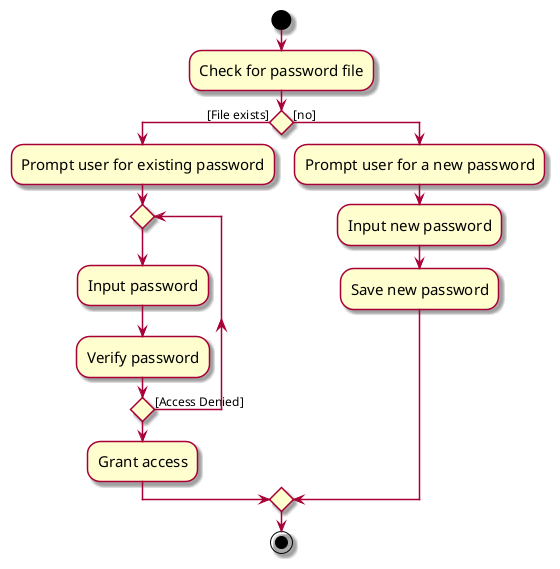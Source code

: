 @startuml
|User|
skin rose
skinparam ActivityFontSize 15
skinparam ArrowFontSize 12
start
:Check for password file;

if () then ([File exists])
    :Prompt user for existing password;
    repeat
        :Input password;
        :Verify password;
    repeat while () is ([Access Denied])
    :Grant access;
else ([no])
    :Prompt user for a new password;
    :Input new password;
    :Save new password;
endif

stop
@enduml
